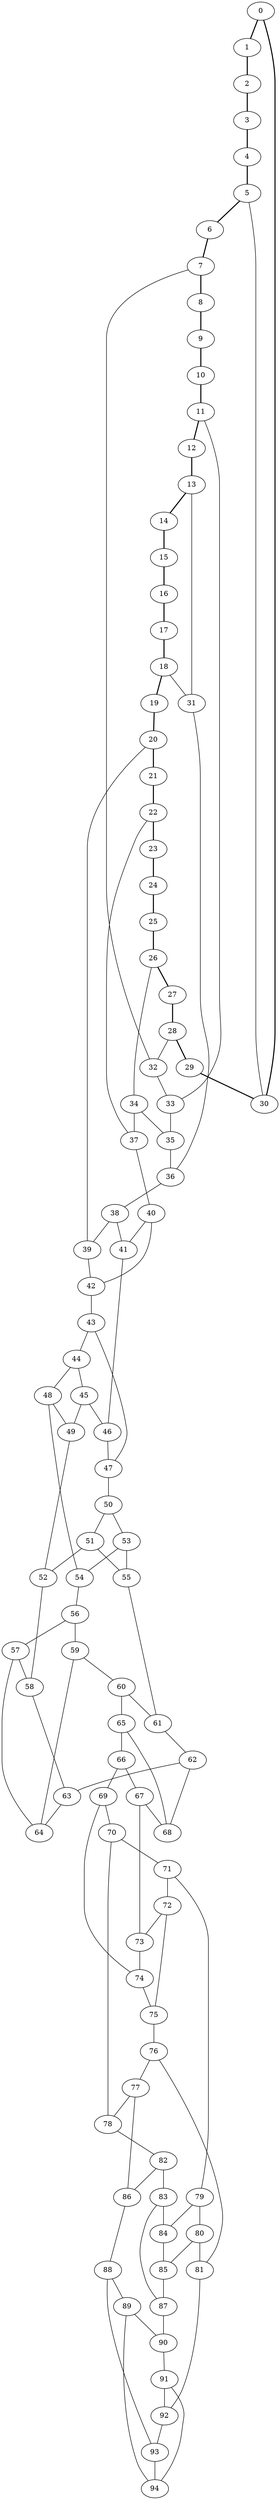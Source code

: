 //Inside of this graph isn't 3-connected
graph G {
0 [ pos = " 20.00,0.00!" ];
0 -- 1[style=bold];
0 -- 30[style=bold];
1 [ pos = " 19.59,4.03!" ];
1 -- 2[style=bold];
2 [ pos = " 18.38,7.89!" ];
2 -- 3[style=bold];
3 [ pos = " 16.42,11.43!" ];
3 -- 4[style=bold];
4 [ pos = " 13.78,14.50!" ];
4 -- 5[style=bold];
5 [ pos = " 10.58,16.97!" ];
5 -- 6[style=bold];
5 -- 30;
6 [ pos = " 6.95,18.76!" ];
6 -- 7[style=bold];
7 [ pos = " 3.03,19.77!" ];
7 -- 8[style=bold];
7 -- 32;
8 [ pos = " -1.01,19.97!" ];
8 -- 9[style=bold];
9 [ pos = " -5.01,19.36!" ];
9 -- 10[style=bold];
10 [ pos = " -8.81,17.96!" ];
10 -- 11[style=bold];
11 [ pos = " -12.24,15.82!" ];
11 -- 12[style=bold];
11 -- 33;
12 [ pos = " -15.18,13.03!" ];
12 -- 13[style=bold];
13 [ pos = " -17.49,9.71!" ];
13 -- 14[style=bold];
13 -- 31;
14 [ pos = " -19.08,5.99!" ];
14 -- 15[style=bold];
15 [ pos = " -19.90,2.02!" ];
15 -- 16[style=bold];
16 [ pos = " -19.90,-2.02!" ];
16 -- 17[style=bold];
17 [ pos = " -19.08,-5.99!" ];
17 -- 18[style=bold];
18 [ pos = " -17.49,-9.71!" ];
18 -- 19[style=bold];
18 -- 31;
19 [ pos = " -15.18,-13.03!" ];
19 -- 20[style=bold];
20 [ pos = " -12.24,-15.82!" ];
20 -- 21[style=bold];
20 -- 39;
21 [ pos = " -8.81,-17.96!" ];
21 -- 22[style=bold];
22 [ pos = " -5.01,-19.36!" ];
22 -- 23[style=bold];
22 -- 37;
23 [ pos = " -1.01,-19.97!" ];
23 -- 24[style=bold];
24 [ pos = " 3.03,-19.77!" ];
24 -- 25[style=bold];
25 [ pos = " 6.95,-18.76!" ];
25 -- 26[style=bold];
26 [ pos = " 10.58,-16.97!" ];
26 -- 27[style=bold];
26 -- 34;
27 [ pos = " 13.78,-14.50!" ];
27 -- 28[style=bold];
28 [ pos = " 16.42,-11.43!" ];
28 -- 29[style=bold];
28 -- 32;
29 [ pos = " 18.38,-7.89!" ];
29 -- 30[style=bold];
30 [ pos = " 19.59,-4.03!" ];
31 -- 36;
32 -- 33;
33 -- 35;
34 -- 35;
34 -- 37;
35 -- 36;
36 -- 38;
37 -- 40;
38 -- 39;
38 -- 41;
39 -- 42;
40 -- 41;
40 -- 42;
41 -- 46;
42 -- 43;
43 -- 44;
43 -- 47;
44 -- 45;
44 -- 48;
45 -- 46;
45 -- 49;
46 -- 47;
47 -- 50;
48 -- 49;
48 -- 54;
49 -- 52;
50 -- 51;
50 -- 53;
51 -- 52;
51 -- 55;
52 -- 58;
53 -- 54;
53 -- 55;
54 -- 56;
55 -- 61;
56 -- 57;
56 -- 59;
57 -- 58;
57 -- 64;
58 -- 63;
59 -- 60;
59 -- 64;
60 -- 61;
60 -- 65;
61 -- 62;
62 -- 63;
62 -- 68;
63 -- 64;
65 -- 66;
65 -- 68;
66 -- 67;
66 -- 69;
67 -- 68;
67 -- 73;
69 -- 70;
69 -- 74;
70 -- 71;
70 -- 78;
71 -- 72;
71 -- 79;
72 -- 73;
72 -- 75;
73 -- 74;
74 -- 75;
75 -- 76;
76 -- 77;
76 -- 81;
77 -- 78;
77 -- 86;
78 -- 82;
79 -- 80;
79 -- 84;
80 -- 81;
80 -- 85;
81 -- 92;
82 -- 83;
82 -- 86;
83 -- 84;
83 -- 87;
84 -- 85;
85 -- 87;
86 -- 88;
87 -- 90;
88 -- 89;
88 -- 93;
89 -- 90;
89 -- 94;
90 -- 91;
91 -- 92;
91 -- 94;
92 -- 93;
93 -- 94;
}
